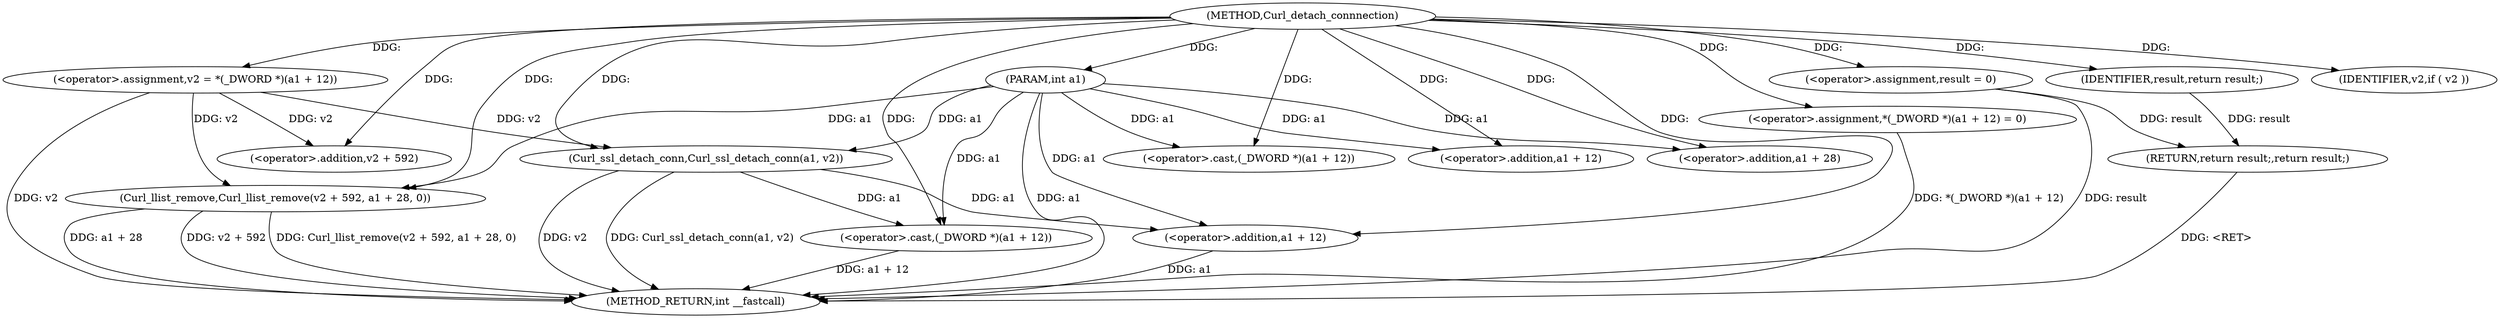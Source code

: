 digraph Curl_detach_connnection {  
"1000103" [label = "(METHOD,Curl_detach_connnection)" ]
"1000143" [label = "(METHOD_RETURN,int __fastcall)" ]
"1000104" [label = "(PARAM,int a1)" ]
"1000108" [label = "(<operator>.assignment,v2 = *(_DWORD *)(a1 + 12))" ]
"1000111" [label = "(<operator>.cast,(_DWORD *)(a1 + 12))" ]
"1000113" [label = "(<operator>.addition,a1 + 12)" ]
"1000117" [label = "(IDENTIFIER,v2,if ( v2 ))" ]
"1000119" [label = "(Curl_llist_remove,Curl_llist_remove(v2 + 592, a1 + 28, 0))" ]
"1000120" [label = "(<operator>.addition,v2 + 592)" ]
"1000123" [label = "(<operator>.addition,a1 + 28)" ]
"1000127" [label = "(Curl_ssl_detach_conn,Curl_ssl_detach_conn(a1, v2))" ]
"1000130" [label = "(<operator>.assignment,result = 0)" ]
"1000133" [label = "(<operator>.assignment,*(_DWORD *)(a1 + 12) = 0)" ]
"1000135" [label = "(<operator>.cast,(_DWORD *)(a1 + 12))" ]
"1000137" [label = "(<operator>.addition,a1 + 12)" ]
"1000141" [label = "(RETURN,return result;,return result;)" ]
"1000142" [label = "(IDENTIFIER,result,return result;)" ]
  "1000141" -> "1000143"  [ label = "DDG: <RET>"] 
  "1000108" -> "1000143"  [ label = "DDG: v2"] 
  "1000119" -> "1000143"  [ label = "DDG: Curl_llist_remove(v2 + 592, a1 + 28, 0)"] 
  "1000137" -> "1000143"  [ label = "DDG: a1"] 
  "1000104" -> "1000143"  [ label = "DDG: a1"] 
  "1000130" -> "1000143"  [ label = "DDG: result"] 
  "1000127" -> "1000143"  [ label = "DDG: v2"] 
  "1000119" -> "1000143"  [ label = "DDG: a1 + 28"] 
  "1000127" -> "1000143"  [ label = "DDG: Curl_ssl_detach_conn(a1, v2)"] 
  "1000119" -> "1000143"  [ label = "DDG: v2 + 592"] 
  "1000135" -> "1000143"  [ label = "DDG: a1 + 12"] 
  "1000133" -> "1000143"  [ label = "DDG: *(_DWORD *)(a1 + 12)"] 
  "1000103" -> "1000104"  [ label = "DDG: "] 
  "1000103" -> "1000108"  [ label = "DDG: "] 
  "1000104" -> "1000111"  [ label = "DDG: a1"] 
  "1000103" -> "1000111"  [ label = "DDG: "] 
  "1000104" -> "1000113"  [ label = "DDG: a1"] 
  "1000103" -> "1000113"  [ label = "DDG: "] 
  "1000103" -> "1000117"  [ label = "DDG: "] 
  "1000108" -> "1000119"  [ label = "DDG: v2"] 
  "1000103" -> "1000119"  [ label = "DDG: "] 
  "1000108" -> "1000120"  [ label = "DDG: v2"] 
  "1000103" -> "1000120"  [ label = "DDG: "] 
  "1000104" -> "1000119"  [ label = "DDG: a1"] 
  "1000104" -> "1000123"  [ label = "DDG: a1"] 
  "1000103" -> "1000123"  [ label = "DDG: "] 
  "1000104" -> "1000127"  [ label = "DDG: a1"] 
  "1000103" -> "1000127"  [ label = "DDG: "] 
  "1000108" -> "1000127"  [ label = "DDG: v2"] 
  "1000103" -> "1000130"  [ label = "DDG: "] 
  "1000103" -> "1000133"  [ label = "DDG: "] 
  "1000127" -> "1000135"  [ label = "DDG: a1"] 
  "1000104" -> "1000135"  [ label = "DDG: a1"] 
  "1000103" -> "1000135"  [ label = "DDG: "] 
  "1000127" -> "1000137"  [ label = "DDG: a1"] 
  "1000104" -> "1000137"  [ label = "DDG: a1"] 
  "1000103" -> "1000137"  [ label = "DDG: "] 
  "1000142" -> "1000141"  [ label = "DDG: result"] 
  "1000130" -> "1000141"  [ label = "DDG: result"] 
  "1000103" -> "1000142"  [ label = "DDG: "] 
}
